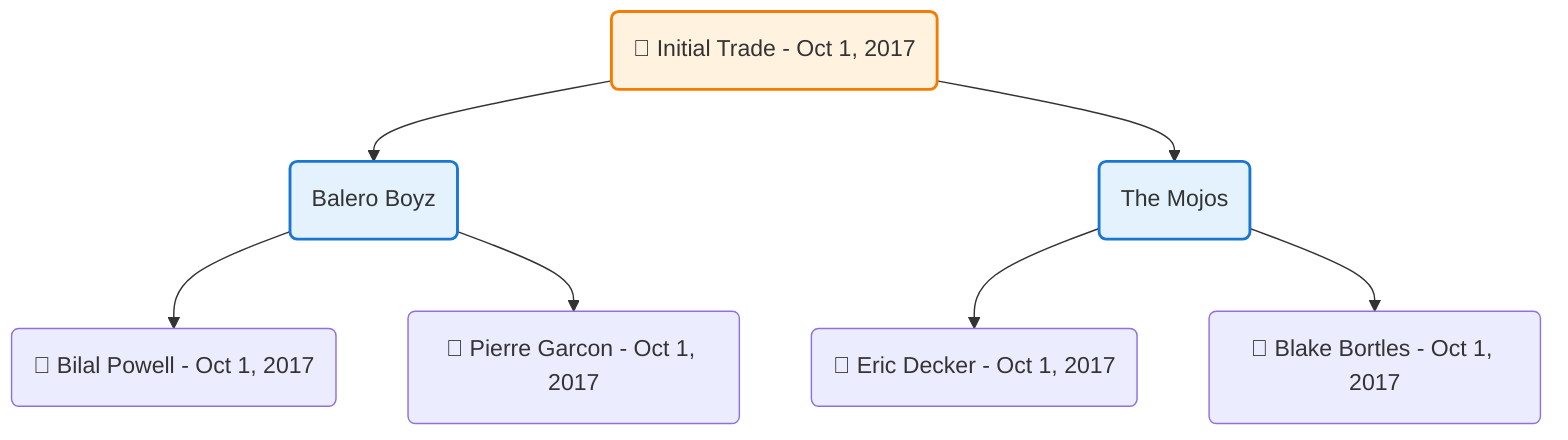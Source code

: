 flowchart TD

    TRADE_MAIN("🔄 Initial Trade - Oct 1, 2017")
    TEAM_1("Balero Boyz")
    TEAM_2("The Mojos")
    NODE_29bd7fcf-b4f2-48c7-9722-1c0a6bec347b("🔄 Bilal Powell - Oct 1, 2017")
    NODE_32691669-1926-4494-961c-1c998f74d0d6("🔄 Eric Decker - Oct 1, 2017")
    NODE_d63d7902-6577-4e7a-b1e5-21bc942f3754("🔄 Blake Bortles - Oct 1, 2017")
    NODE_0b3180b8-1f13-4d4a-826c-ce8fe2d10f3f("🔄 Pierre Garcon - Oct 1, 2017")

    TRADE_MAIN --> TEAM_1
    TRADE_MAIN --> TEAM_2
    TEAM_1 --> NODE_29bd7fcf-b4f2-48c7-9722-1c0a6bec347b
    TEAM_2 --> NODE_32691669-1926-4494-961c-1c998f74d0d6
    TEAM_2 --> NODE_d63d7902-6577-4e7a-b1e5-21bc942f3754
    TEAM_1 --> NODE_0b3180b8-1f13-4d4a-826c-ce8fe2d10f3f

    %% Node styling
    classDef teamNode fill:#e3f2fd,stroke:#1976d2,stroke-width:2px
    classDef tradeNode fill:#fff3e0,stroke:#f57c00,stroke-width:2px
    classDef playerNode fill:#f3e5f5,stroke:#7b1fa2,stroke-width:1px
    classDef nonRootPlayerNode fill:#f5f5f5,stroke:#757575,stroke-width:1px
    classDef endNode fill:#ffebee,stroke:#c62828,stroke-width:2px
    classDef waiverNode fill:#e8f5e8,stroke:#388e3c,stroke-width:2px
    classDef championshipNode fill:#fff9c4,stroke:#f57f17,stroke-width:3px

    class TEAM_1,TEAM_2 teamNode
    class TRADE_MAIN tradeNode